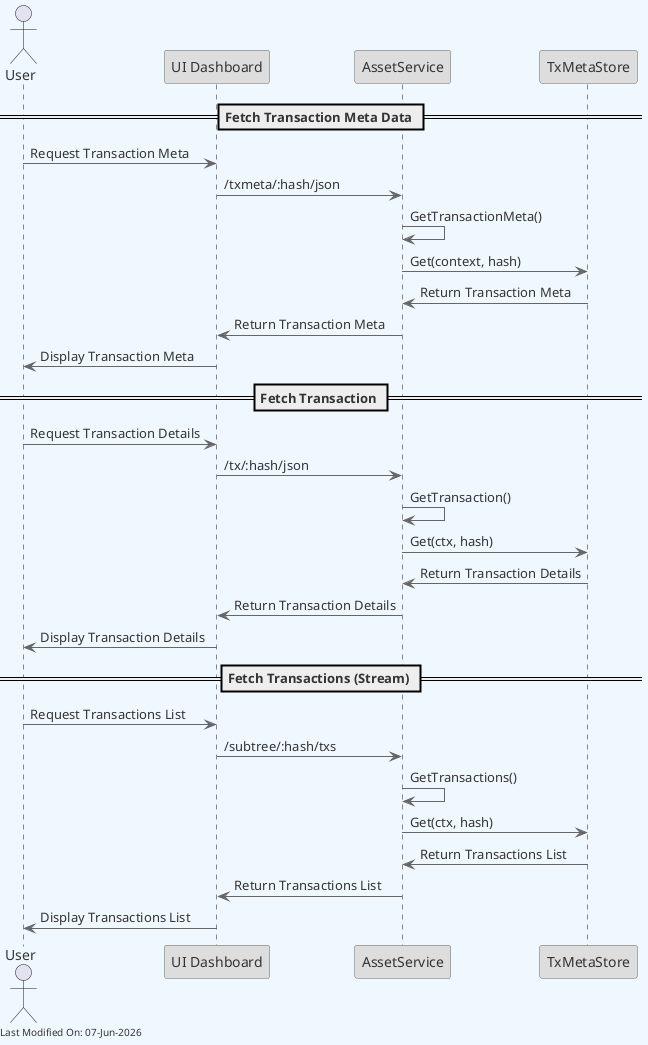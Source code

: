 @startuml
skinparam backgroundColor #F0F8FF
skinparam defaultFontColor #333333
skinparam arrowColor #666666

' Define borders for all elements
skinparam entity {
  BorderColor #666666
  BackgroundColor #DDDDDD
}

skinparam control {
  BorderColor #666666
  BackgroundColor #DDDDDD
}

skinparam participant {
  BorderColor #666666
  BackgroundColor #DDDDDD
}



actor User as "User"
participant "UI Dashboard" as UIDashboard
participant "AssetService" as AssetService
participant "TxMetaStore" as TxMetaStore

== Fetch Transaction Meta Data ==
User -> UIDashboard: Request Transaction Meta
UIDashboard -> AssetService: /txmeta/:hash/json
AssetService -> AssetService: GetTransactionMeta()
AssetService -> TxMetaStore: Get(context, hash)
TxMetaStore -> AssetService: Return Transaction Meta
AssetService -> UIDashboard: Return Transaction Meta
UIDashboard -> User: Display Transaction Meta

== Fetch Transaction ==
User -> UIDashboard: Request Transaction Details
UIDashboard -> AssetService: /tx/:hash/json
AssetService -> AssetService: GetTransaction()
AssetService -> TxMetaStore: Get(ctx, hash)
TxMetaStore -> AssetService: Return Transaction Details
AssetService -> UIDashboard: Return Transaction Details
UIDashboard -> User: Display Transaction Details

== Fetch Transactions (Stream) ==
User -> UIDashboard: Request Transactions List
UIDashboard -> AssetService: /subtree/:hash/txs
AssetService -> AssetService: GetTransactions()
AssetService -> TxMetaStore: Get(ctx, hash)
TxMetaStore -> AssetService: Return Transactions List
AssetService -> UIDashboard: Return Transactions List
UIDashboard -> User: Display Transactions List

left footer Last Modified On: %date("dd-MMM-yyyy")

@enduml
